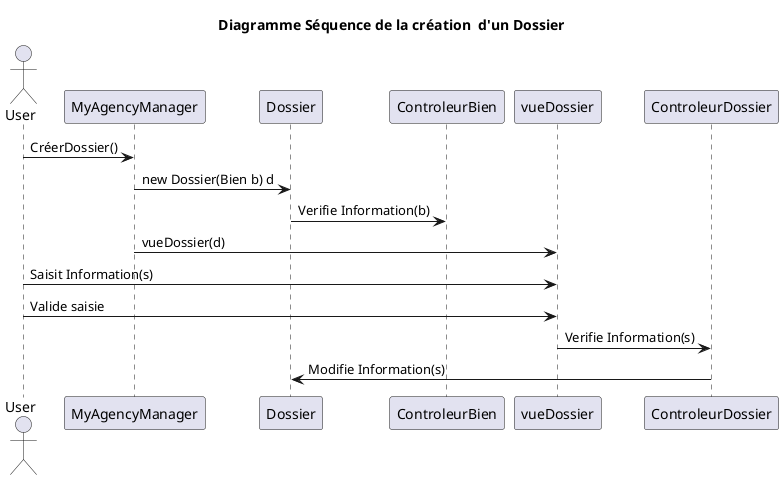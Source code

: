 @startuml

title Diagramme Séquence de la création  d'un Dossier

actor User as U
U -> MyAgencyManager :CréerDossier()

MyAgencyManager -> Dossier :new Dossier(Bien b) d
Dossier -> ControleurBien : Verifie Information(b)
MyAgencyManager -> vueDossier : vueDossier(d)

U -> vueDossier :Saisit Information(s)
U -> vueDossier :Valide saisie

vueDossier -> ControleurDossier :Verifie Information(s)
ControleurDossier -> Dossier :Modifie Information(s)
@enduml

